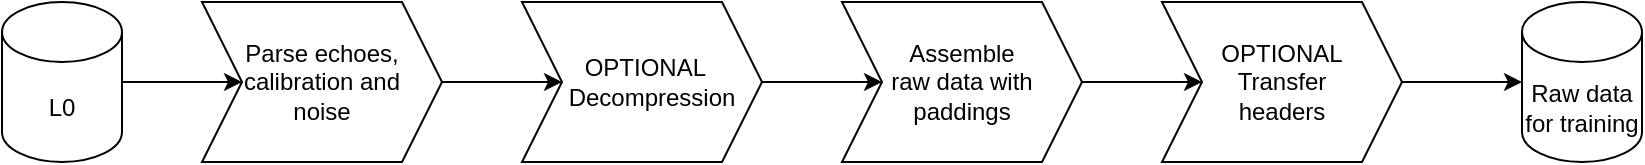 <mxfile version="22.1.3" type="github">
  <diagram name="Page-1" id="DYifm194TGpyW8jDR6EF">
    <mxGraphModel dx="988" dy="550" grid="1" gridSize="10" guides="1" tooltips="1" connect="1" arrows="1" fold="1" page="1" pageScale="1" pageWidth="850" pageHeight="1100" math="0" shadow="0">
      <root>
        <mxCell id="0" />
        <mxCell id="1" parent="0" />
        <mxCell id="lX-OOXGCNZxNR5S5tHeT-3" value="" style="edgeStyle=orthogonalEdgeStyle;rounded=0;orthogonalLoop=1;jettySize=auto;html=1;" edge="1" parent="1" source="lX-OOXGCNZxNR5S5tHeT-1" target="lX-OOXGCNZxNR5S5tHeT-2">
          <mxGeometry relative="1" as="geometry" />
        </mxCell>
        <mxCell id="lX-OOXGCNZxNR5S5tHeT-1" value="L0" style="shape=cylinder3;whiteSpace=wrap;html=1;boundedLbl=1;backgroundOutline=1;size=15;" vertex="1" parent="1">
          <mxGeometry x="110" y="360" width="60" height="80" as="geometry" />
        </mxCell>
        <mxCell id="lX-OOXGCNZxNR5S5tHeT-5" value="" style="edgeStyle=orthogonalEdgeStyle;rounded=0;orthogonalLoop=1;jettySize=auto;html=1;" edge="1" parent="1" source="lX-OOXGCNZxNR5S5tHeT-2" target="lX-OOXGCNZxNR5S5tHeT-4">
          <mxGeometry relative="1" as="geometry" />
        </mxCell>
        <mxCell id="lX-OOXGCNZxNR5S5tHeT-2" value="&lt;div&gt;Parse echoes,&lt;/div&gt;&lt;div&gt;calibration and&lt;/div&gt;noise" style="shape=step;perimeter=stepPerimeter;whiteSpace=wrap;html=1;fixedSize=1;" vertex="1" parent="1">
          <mxGeometry x="210" y="360" width="120" height="80" as="geometry" />
        </mxCell>
        <mxCell id="lX-OOXGCNZxNR5S5tHeT-7" value="" style="edgeStyle=orthogonalEdgeStyle;rounded=0;orthogonalLoop=1;jettySize=auto;html=1;" edge="1" parent="1" source="lX-OOXGCNZxNR5S5tHeT-4" target="lX-OOXGCNZxNR5S5tHeT-6">
          <mxGeometry relative="1" as="geometry" />
        </mxCell>
        <mxCell id="lX-OOXGCNZxNR5S5tHeT-4" value="&amp;nbsp;OPTIONAL&lt;br&gt;&amp;nbsp;&amp;nbsp; Decompression" style="shape=step;perimeter=stepPerimeter;whiteSpace=wrap;html=1;fixedSize=1;" vertex="1" parent="1">
          <mxGeometry x="370" y="360" width="120" height="80" as="geometry" />
        </mxCell>
        <mxCell id="lX-OOXGCNZxNR5S5tHeT-11" value="" style="edgeStyle=orthogonalEdgeStyle;rounded=0;orthogonalLoop=1;jettySize=auto;html=1;" edge="1" parent="1" source="lX-OOXGCNZxNR5S5tHeT-6" target="lX-OOXGCNZxNR5S5tHeT-10">
          <mxGeometry relative="1" as="geometry" />
        </mxCell>
        <mxCell id="lX-OOXGCNZxNR5S5tHeT-6" value="Assemble&lt;br&gt;raw data with paddings" style="shape=step;perimeter=stepPerimeter;whiteSpace=wrap;html=1;fixedSize=1;" vertex="1" parent="1">
          <mxGeometry x="530" y="360" width="120" height="80" as="geometry" />
        </mxCell>
        <mxCell id="lX-OOXGCNZxNR5S5tHeT-8" value="Raw data&lt;br&gt;for training" style="shape=cylinder3;whiteSpace=wrap;html=1;boundedLbl=1;backgroundOutline=1;size=15;" vertex="1" parent="1">
          <mxGeometry x="870" y="360" width="60" height="80" as="geometry" />
        </mxCell>
        <mxCell id="lX-OOXGCNZxNR5S5tHeT-12" value="" style="edgeStyle=orthogonalEdgeStyle;rounded=0;orthogonalLoop=1;jettySize=auto;html=1;" edge="1" parent="1" source="lX-OOXGCNZxNR5S5tHeT-10" target="lX-OOXGCNZxNR5S5tHeT-8">
          <mxGeometry relative="1" as="geometry" />
        </mxCell>
        <mxCell id="lX-OOXGCNZxNR5S5tHeT-10" value="OPTIONAL&lt;br&gt;Transfer&lt;br&gt;headers" style="shape=step;perimeter=stepPerimeter;whiteSpace=wrap;html=1;fixedSize=1;" vertex="1" parent="1">
          <mxGeometry x="690" y="360" width="120" height="80" as="geometry" />
        </mxCell>
      </root>
    </mxGraphModel>
  </diagram>
</mxfile>
